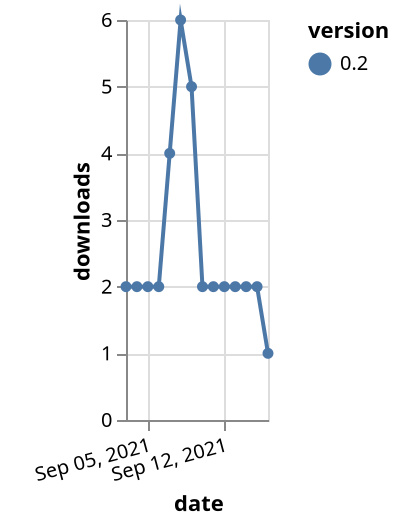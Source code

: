 {"$schema": "https://vega.github.io/schema/vega-lite/v5.json", "description": "A simple bar chart with embedded data.", "data": {"values": [{"date": "2021-09-03", "total": 2442, "delta": 2, "version": "0.2"}, {"date": "2021-09-04", "total": 2444, "delta": 2, "version": "0.2"}, {"date": "2021-09-05", "total": 2446, "delta": 2, "version": "0.2"}, {"date": "2021-09-06", "total": 2448, "delta": 2, "version": "0.2"}, {"date": "2021-09-07", "total": 2452, "delta": 4, "version": "0.2"}, {"date": "2021-09-08", "total": 2458, "delta": 6, "version": "0.2"}, {"date": "2021-09-09", "total": 2463, "delta": 5, "version": "0.2"}, {"date": "2021-09-10", "total": 2465, "delta": 2, "version": "0.2"}, {"date": "2021-09-11", "total": 2467, "delta": 2, "version": "0.2"}, {"date": "2021-09-12", "total": 2469, "delta": 2, "version": "0.2"}, {"date": "2021-09-13", "total": 2471, "delta": 2, "version": "0.2"}, {"date": "2021-09-14", "total": 2473, "delta": 2, "version": "0.2"}, {"date": "2021-09-15", "total": 2475, "delta": 2, "version": "0.2"}, {"date": "2021-09-16", "total": 2476, "delta": 1, "version": "0.2"}]}, "width": "container", "mark": {"type": "line", "point": {"filled": true}}, "encoding": {"x": {"field": "date", "type": "temporal", "timeUnit": "yearmonthdate", "title": "date", "axis": {"labelAngle": -15}}, "y": {"field": "delta", "type": "quantitative", "title": "downloads"}, "color": {"field": "version", "type": "nominal"}, "tooltip": {"field": "delta"}}}